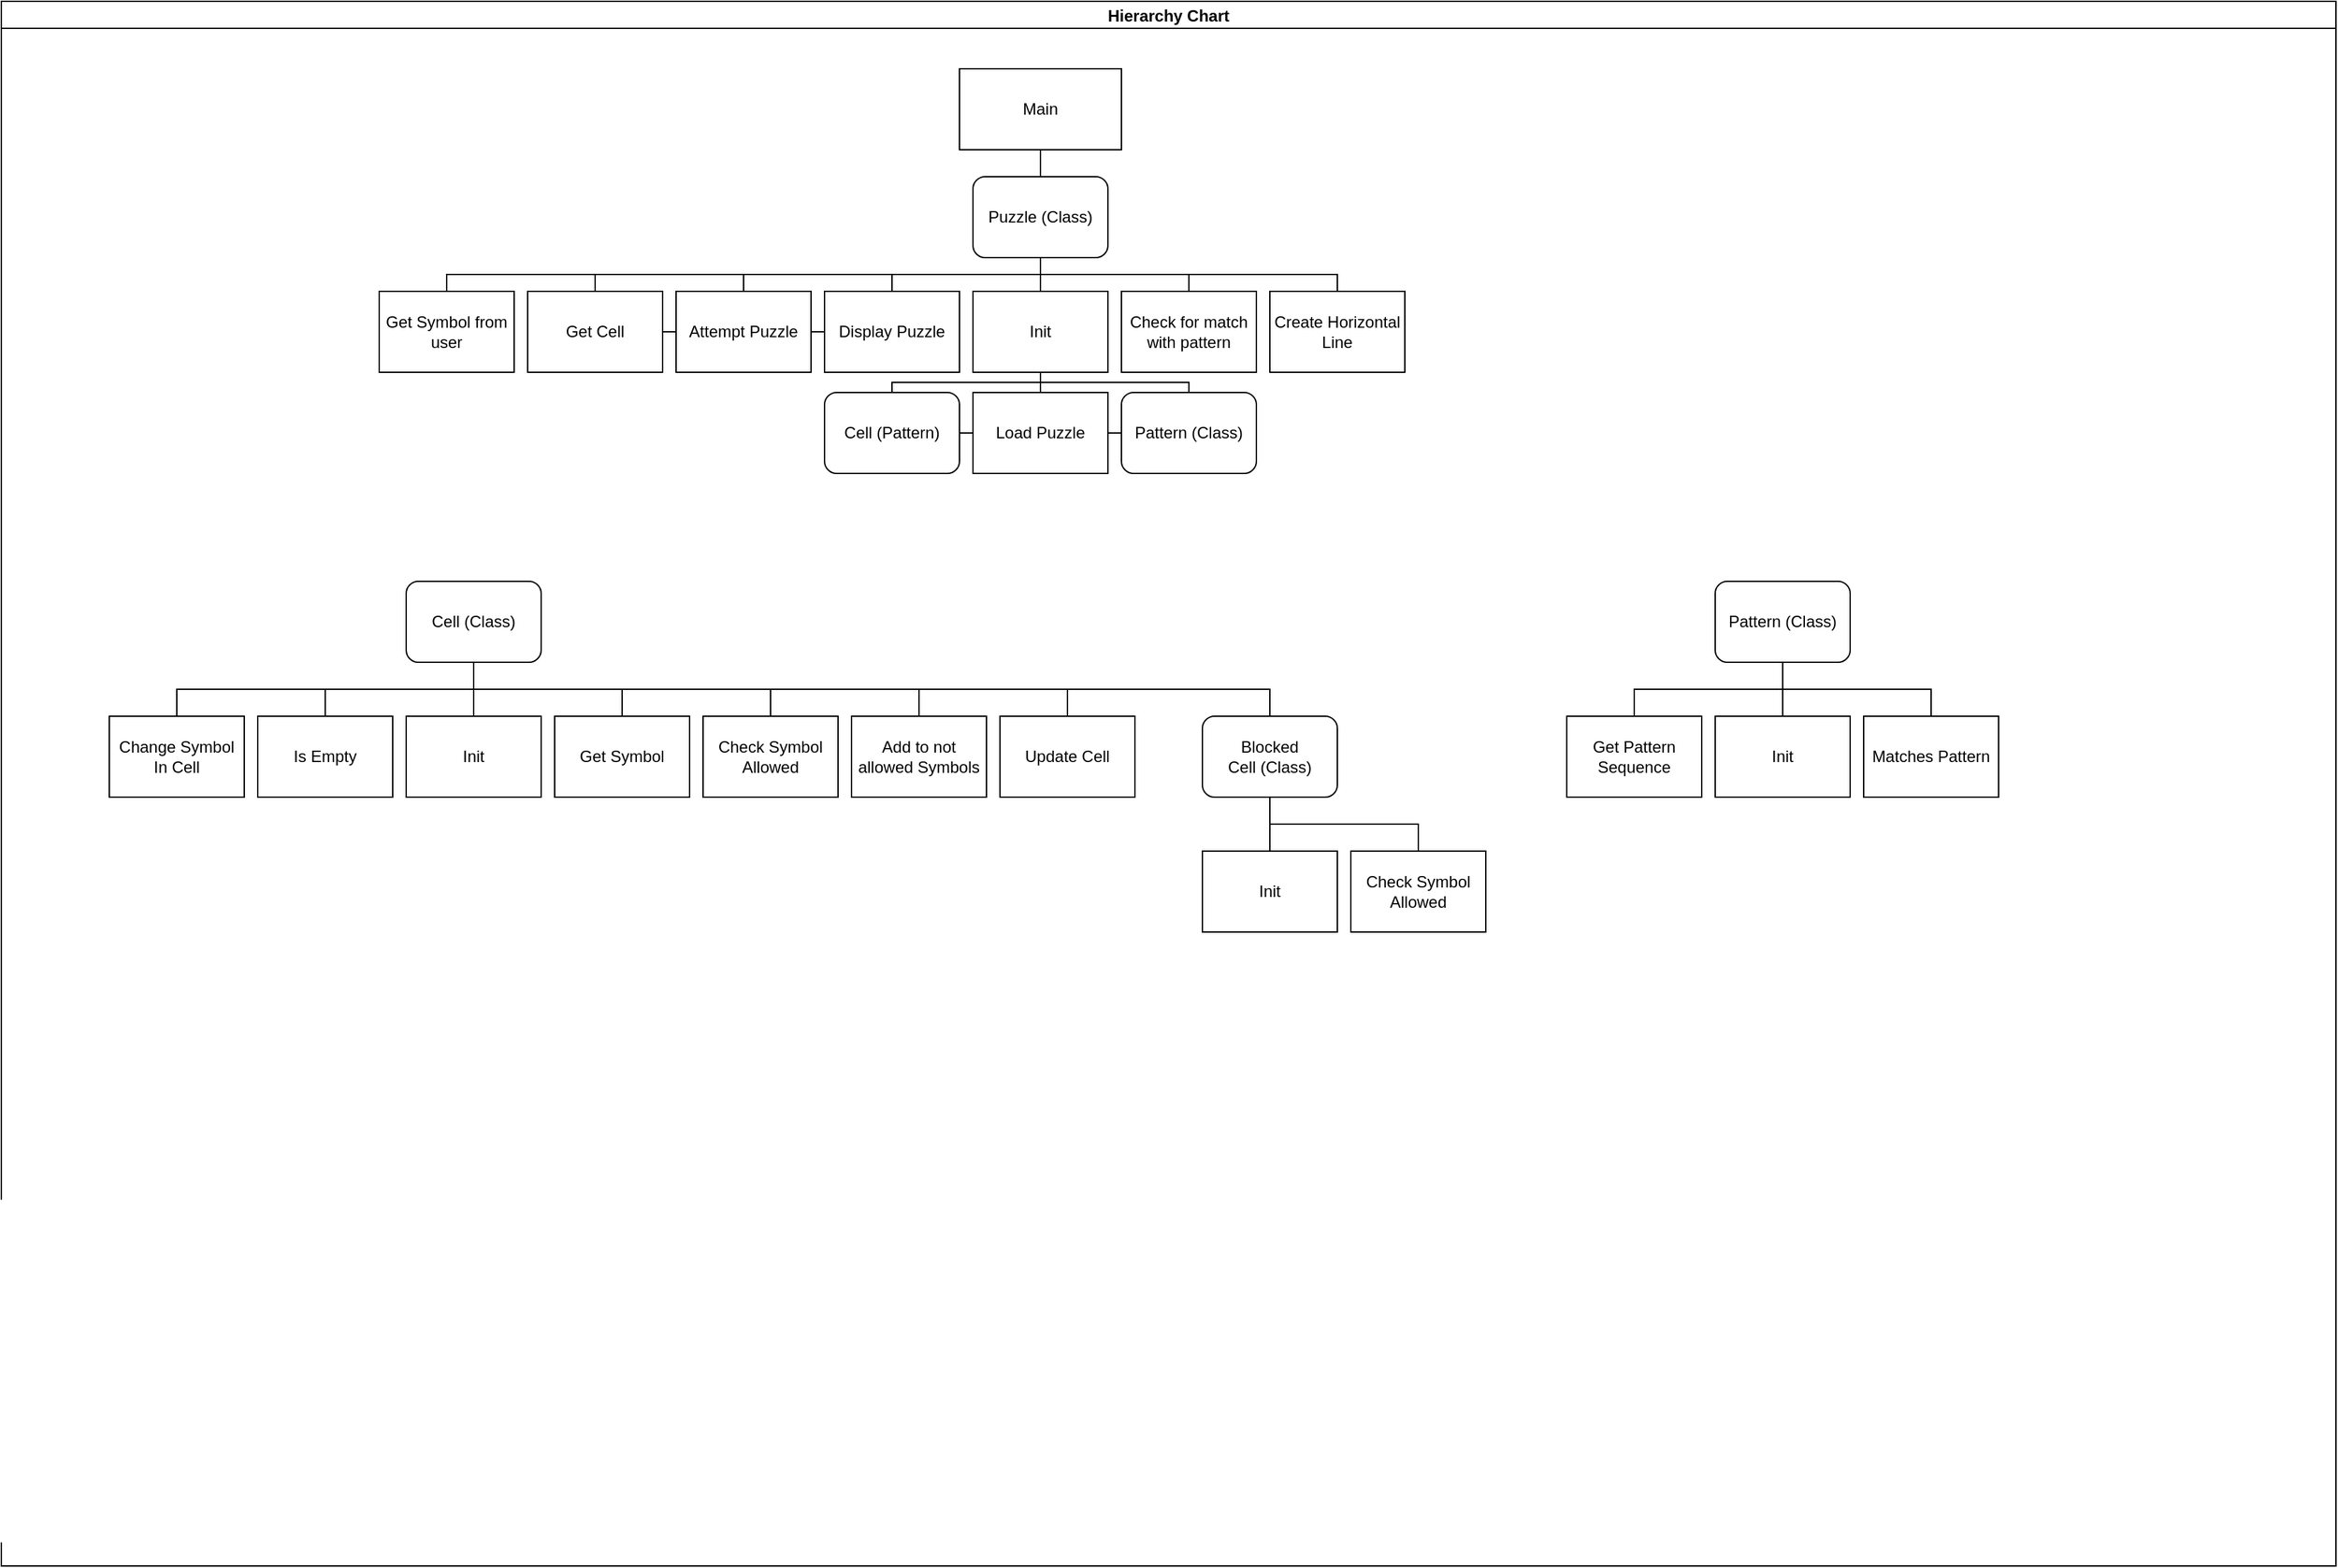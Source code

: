 <mxfile version="22.1.7" type="device">
  <diagram id="prtHgNgQTEPvFCAcTncT" name="Page-1">
    <mxGraphModel dx="2309" dy="1198" grid="1" gridSize="10" guides="1" tooltips="1" connect="1" arrows="1" fold="1" page="0" pageScale="1" pageWidth="827" pageHeight="1169" background="none" math="0" shadow="0">
      <root>
        <mxCell id="0" />
        <mxCell id="1" parent="0" />
        <mxCell id="fmLMYGZMvI3gfzhZE83x-3" value="Hierarchy Chart" style="swimlane;startSize=20;horizontal=1;containerType=tree;newEdgeStyle={&quot;edgeStyle&quot;:&quot;elbowEdgeStyle&quot;,&quot;startArrow&quot;:&quot;none&quot;,&quot;endArrow&quot;:&quot;none&quot;};rounded=0;editable=0;movable=1;resizable=1;rotatable=1;deletable=1;locked=0;connectable=1;" vertex="1" parent="1">
          <mxGeometry x="-650" y="-20" width="1730" height="1160" as="geometry" />
        </mxCell>
        <mxCell id="fmLMYGZMvI3gfzhZE83x-4" value="" style="edgeStyle=elbowEdgeStyle;elbow=vertical;sourcePerimeterSpacing=0;targetPerimeterSpacing=0;startArrow=none;endArrow=none;rounded=0;curved=0;" edge="1" parent="fmLMYGZMvI3gfzhZE83x-3" source="fmLMYGZMvI3gfzhZE83x-6" target="fmLMYGZMvI3gfzhZE83x-7">
          <mxGeometry relative="1" as="geometry" />
        </mxCell>
        <UserObject label="Main" treeRoot="1" id="fmLMYGZMvI3gfzhZE83x-6">
          <mxCell style="whiteSpace=wrap;html=1;align=center;treeFolding=1;treeMoving=1;newEdgeStyle={&quot;edgeStyle&quot;:&quot;elbowEdgeStyle&quot;,&quot;startArrow&quot;:&quot;none&quot;,&quot;endArrow&quot;:&quot;none&quot;};" vertex="1" parent="fmLMYGZMvI3gfzhZE83x-3">
            <mxGeometry x="710" y="50" width="120" height="60" as="geometry" />
          </mxCell>
        </UserObject>
        <mxCell id="fmLMYGZMvI3gfzhZE83x-7" value="Puzzle (Class)" style="whiteSpace=wrap;html=1;align=center;verticalAlign=middle;treeFolding=1;treeMoving=1;newEdgeStyle={&quot;edgeStyle&quot;:&quot;elbowEdgeStyle&quot;,&quot;startArrow&quot;:&quot;none&quot;,&quot;endArrow&quot;:&quot;none&quot;};rounded=1;" vertex="1" parent="fmLMYGZMvI3gfzhZE83x-3">
          <mxGeometry x="720" y="130" width="100" height="60" as="geometry" />
        </mxCell>
        <mxCell id="fmLMYGZMvI3gfzhZE83x-9" value="" style="edgeStyle=elbowEdgeStyle;elbow=vertical;sourcePerimeterSpacing=0;targetPerimeterSpacing=0;startArrow=none;endArrow=none;rounded=0;curved=0;" edge="1" target="fmLMYGZMvI3gfzhZE83x-10" source="fmLMYGZMvI3gfzhZE83x-7" parent="fmLMYGZMvI3gfzhZE83x-3">
          <mxGeometry relative="1" as="geometry">
            <mxPoint x="760" y="170" as="sourcePoint" />
          </mxGeometry>
        </mxCell>
        <mxCell id="fmLMYGZMvI3gfzhZE83x-10" value="Init" style="whiteSpace=wrap;html=1;align=center;verticalAlign=middle;treeFolding=1;treeMoving=1;newEdgeStyle={&quot;edgeStyle&quot;:&quot;elbowEdgeStyle&quot;,&quot;startArrow&quot;:&quot;none&quot;,&quot;endArrow&quot;:&quot;none&quot;};" vertex="1" parent="fmLMYGZMvI3gfzhZE83x-3">
          <mxGeometry x="720" y="215" width="100" height="60" as="geometry" />
        </mxCell>
        <mxCell id="fmLMYGZMvI3gfzhZE83x-13" value="" style="edgeStyle=elbowEdgeStyle;elbow=vertical;sourcePerimeterSpacing=0;targetPerimeterSpacing=0;startArrow=none;endArrow=none;rounded=0;curved=0;" edge="1" target="fmLMYGZMvI3gfzhZE83x-14" source="fmLMYGZMvI3gfzhZE83x-7" parent="fmLMYGZMvI3gfzhZE83x-3">
          <mxGeometry relative="1" as="geometry">
            <mxPoint x="760" y="260" as="sourcePoint" />
          </mxGeometry>
        </mxCell>
        <mxCell id="fmLMYGZMvI3gfzhZE83x-14" value="Attempt Puzzle" style="whiteSpace=wrap;html=1;align=center;verticalAlign=middle;treeFolding=1;treeMoving=1;newEdgeStyle={&quot;edgeStyle&quot;:&quot;elbowEdgeStyle&quot;,&quot;startArrow&quot;:&quot;none&quot;,&quot;endArrow&quot;:&quot;none&quot;};" vertex="1" parent="fmLMYGZMvI3gfzhZE83x-3">
          <mxGeometry x="500" y="215" width="100" height="60" as="geometry" />
        </mxCell>
        <mxCell id="fmLMYGZMvI3gfzhZE83x-15" value="" style="edgeStyle=elbowEdgeStyle;elbow=vertical;sourcePerimeterSpacing=0;targetPerimeterSpacing=0;startArrow=none;endArrow=none;rounded=0;curved=0;" edge="1" target="fmLMYGZMvI3gfzhZE83x-16" source="fmLMYGZMvI3gfzhZE83x-7" parent="fmLMYGZMvI3gfzhZE83x-3">
          <mxGeometry relative="1" as="geometry">
            <mxPoint x="779" y="200" as="sourcePoint" />
          </mxGeometry>
        </mxCell>
        <mxCell id="fmLMYGZMvI3gfzhZE83x-16" value="Get Cell" style="whiteSpace=wrap;html=1;align=center;verticalAlign=middle;treeFolding=1;treeMoving=1;newEdgeStyle={&quot;edgeStyle&quot;:&quot;elbowEdgeStyle&quot;,&quot;startArrow&quot;:&quot;none&quot;,&quot;endArrow&quot;:&quot;none&quot;};" vertex="1" parent="fmLMYGZMvI3gfzhZE83x-3">
          <mxGeometry x="390" y="215" width="100" height="60" as="geometry" />
        </mxCell>
        <mxCell id="fmLMYGZMvI3gfzhZE83x-17" value="" style="edgeStyle=elbowEdgeStyle;elbow=vertical;sourcePerimeterSpacing=0;targetPerimeterSpacing=0;startArrow=none;endArrow=none;rounded=0;curved=0;" edge="1" target="fmLMYGZMvI3gfzhZE83x-18" source="fmLMYGZMvI3gfzhZE83x-7" parent="fmLMYGZMvI3gfzhZE83x-3">
          <mxGeometry relative="1" as="geometry">
            <mxPoint x="779" y="200" as="sourcePoint" />
          </mxGeometry>
        </mxCell>
        <mxCell id="fmLMYGZMvI3gfzhZE83x-18" value="Check for match with pattern" style="whiteSpace=wrap;html=1;align=center;verticalAlign=middle;treeFolding=1;treeMoving=1;newEdgeStyle={&quot;edgeStyle&quot;:&quot;elbowEdgeStyle&quot;,&quot;startArrow&quot;:&quot;none&quot;,&quot;endArrow&quot;:&quot;none&quot;};" vertex="1" parent="fmLMYGZMvI3gfzhZE83x-3">
          <mxGeometry x="830" y="215" width="100" height="60" as="geometry" />
        </mxCell>
        <mxCell id="fmLMYGZMvI3gfzhZE83x-19" value="" style="edgeStyle=elbowEdgeStyle;elbow=vertical;sourcePerimeterSpacing=0;targetPerimeterSpacing=0;startArrow=none;endArrow=none;rounded=0;curved=0;entryX=0.5;entryY=0;entryDx=0;entryDy=0;" edge="1" target="fmLMYGZMvI3gfzhZE83x-20" source="fmLMYGZMvI3gfzhZE83x-7" parent="fmLMYGZMvI3gfzhZE83x-3">
          <mxGeometry relative="1" as="geometry">
            <mxPoint x="779" y="200" as="sourcePoint" />
            <mxPoint x="440" y="215" as="targetPoint" />
          </mxGeometry>
        </mxCell>
        <mxCell id="fmLMYGZMvI3gfzhZE83x-20" value="Get Symbol from user" style="whiteSpace=wrap;html=1;align=center;verticalAlign=middle;treeFolding=1;treeMoving=1;newEdgeStyle={&quot;edgeStyle&quot;:&quot;elbowEdgeStyle&quot;,&quot;startArrow&quot;:&quot;none&quot;,&quot;endArrow&quot;:&quot;none&quot;};" vertex="1" parent="fmLMYGZMvI3gfzhZE83x-3">
          <mxGeometry x="280" y="215" width="100" height="60" as="geometry" />
        </mxCell>
        <mxCell id="fmLMYGZMvI3gfzhZE83x-21" value="" style="edgeStyle=elbowEdgeStyle;elbow=vertical;sourcePerimeterSpacing=0;targetPerimeterSpacing=0;startArrow=none;endArrow=none;rounded=0;curved=0;" edge="1" target="fmLMYGZMvI3gfzhZE83x-22" source="fmLMYGZMvI3gfzhZE83x-7" parent="fmLMYGZMvI3gfzhZE83x-3">
          <mxGeometry relative="1" as="geometry">
            <mxPoint x="779" y="200" as="sourcePoint" />
          </mxGeometry>
        </mxCell>
        <mxCell id="fmLMYGZMvI3gfzhZE83x-22" value="Create Horizontal Line" style="whiteSpace=wrap;html=1;align=center;verticalAlign=middle;treeFolding=1;treeMoving=1;newEdgeStyle={&quot;edgeStyle&quot;:&quot;elbowEdgeStyle&quot;,&quot;startArrow&quot;:&quot;none&quot;,&quot;endArrow&quot;:&quot;none&quot;};" vertex="1" parent="fmLMYGZMvI3gfzhZE83x-3">
          <mxGeometry x="940" y="215" width="100" height="60" as="geometry" />
        </mxCell>
        <mxCell id="fmLMYGZMvI3gfzhZE83x-25" value="" style="edgeStyle=elbowEdgeStyle;elbow=vertical;sourcePerimeterSpacing=0;targetPerimeterSpacing=0;startArrow=none;endArrow=none;rounded=0;curved=0;" edge="1" target="fmLMYGZMvI3gfzhZE83x-26" source="fmLMYGZMvI3gfzhZE83x-7" parent="fmLMYGZMvI3gfzhZE83x-3">
          <mxGeometry relative="1" as="geometry">
            <mxPoint x="540" y="200" as="sourcePoint" />
          </mxGeometry>
        </mxCell>
        <mxCell id="fmLMYGZMvI3gfzhZE83x-26" value="Display Puzzle" style="whiteSpace=wrap;html=1;align=center;verticalAlign=middle;treeFolding=1;treeMoving=1;newEdgeStyle={&quot;edgeStyle&quot;:&quot;elbowEdgeStyle&quot;,&quot;startArrow&quot;:&quot;none&quot;,&quot;endArrow&quot;:&quot;none&quot;};" vertex="1" parent="fmLMYGZMvI3gfzhZE83x-3">
          <mxGeometry x="610" y="215" width="100" height="60" as="geometry" />
        </mxCell>
        <mxCell id="fmLMYGZMvI3gfzhZE83x-47" value="" style="edgeStyle=elbowEdgeStyle;elbow=vertical;sourcePerimeterSpacing=0;targetPerimeterSpacing=0;startArrow=none;endArrow=none;rounded=0;curved=0;" edge="1" target="fmLMYGZMvI3gfzhZE83x-48" source="fmLMYGZMvI3gfzhZE83x-10" parent="fmLMYGZMvI3gfzhZE83x-3">
          <mxGeometry relative="1" as="geometry">
            <mxPoint x="540" y="200" as="sourcePoint" />
          </mxGeometry>
        </mxCell>
        <mxCell id="fmLMYGZMvI3gfzhZE83x-48" value="Load Puzzle" style="whiteSpace=wrap;html=1;align=center;verticalAlign=middle;treeFolding=1;treeMoving=1;newEdgeStyle={&quot;edgeStyle&quot;:&quot;elbowEdgeStyle&quot;,&quot;startArrow&quot;:&quot;none&quot;,&quot;endArrow&quot;:&quot;none&quot;};" vertex="1" parent="fmLMYGZMvI3gfzhZE83x-3">
          <mxGeometry x="720" y="290" width="100" height="60" as="geometry" />
        </mxCell>
        <mxCell id="fmLMYGZMvI3gfzhZE83x-49" value="Cell&amp;nbsp;(Class)" style="whiteSpace=wrap;html=1;align=center;verticalAlign=middle;treeFolding=1;treeMoving=1;newEdgeStyle={&quot;edgeStyle&quot;:&quot;elbowEdgeStyle&quot;,&quot;startArrow&quot;:&quot;none&quot;,&quot;endArrow&quot;:&quot;none&quot;};rounded=1;" vertex="1" parent="fmLMYGZMvI3gfzhZE83x-3">
          <mxGeometry x="300" y="430" width="100" height="60" as="geometry" />
        </mxCell>
        <mxCell id="fmLMYGZMvI3gfzhZE83x-50" value="Pattern&amp;nbsp;(Class)" style="whiteSpace=wrap;html=1;align=center;verticalAlign=middle;treeFolding=1;treeMoving=1;newEdgeStyle={&quot;edgeStyle&quot;:&quot;elbowEdgeStyle&quot;,&quot;startArrow&quot;:&quot;none&quot;,&quot;endArrow&quot;:&quot;none&quot;};rounded=1;" vertex="1" parent="fmLMYGZMvI3gfzhZE83x-3">
          <mxGeometry x="1270" y="430" width="100" height="60" as="geometry" />
        </mxCell>
        <mxCell id="fmLMYGZMvI3gfzhZE83x-51" value="" style="edgeStyle=elbowEdgeStyle;rounded=0;orthogonalLoop=1;jettySize=auto;html=1;elbow=vertical;startArrow=none;endArrow=none;" edge="1" source="fmLMYGZMvI3gfzhZE83x-49" target="fmLMYGZMvI3gfzhZE83x-52" parent="fmLMYGZMvI3gfzhZE83x-3">
          <mxGeometry relative="1" as="geometry" />
        </mxCell>
        <mxCell id="fmLMYGZMvI3gfzhZE83x-52" value="Init" style="whiteSpace=wrap;html=1;align=center;verticalAlign=middle;treeFolding=1;treeMoving=1;newEdgeStyle={&quot;edgeStyle&quot;:&quot;elbowEdgeStyle&quot;,&quot;startArrow&quot;:&quot;none&quot;,&quot;endArrow&quot;:&quot;none&quot;};rounded=0;" vertex="1" parent="fmLMYGZMvI3gfzhZE83x-3">
          <mxGeometry x="300" y="530" width="100" height="60" as="geometry" />
        </mxCell>
        <mxCell id="fmLMYGZMvI3gfzhZE83x-53" value="" style="edgeStyle=elbowEdgeStyle;rounded=0;orthogonalLoop=1;jettySize=auto;html=1;elbow=vertical;startArrow=none;endArrow=none;" edge="1" target="fmLMYGZMvI3gfzhZE83x-54" source="fmLMYGZMvI3gfzhZE83x-49" parent="fmLMYGZMvI3gfzhZE83x-3">
          <mxGeometry relative="1" as="geometry">
            <mxPoint x="120" y="500" as="sourcePoint" />
          </mxGeometry>
        </mxCell>
        <mxCell id="fmLMYGZMvI3gfzhZE83x-54" value="Get Symbol" style="whiteSpace=wrap;html=1;align=center;verticalAlign=middle;treeFolding=1;treeMoving=1;newEdgeStyle={&quot;edgeStyle&quot;:&quot;elbowEdgeStyle&quot;,&quot;startArrow&quot;:&quot;none&quot;,&quot;endArrow&quot;:&quot;none&quot;};rounded=0;" vertex="1" parent="fmLMYGZMvI3gfzhZE83x-3">
          <mxGeometry x="410" y="530" width="100" height="60" as="geometry" />
        </mxCell>
        <mxCell id="fmLMYGZMvI3gfzhZE83x-55" value="" style="edgeStyle=elbowEdgeStyle;rounded=0;orthogonalLoop=1;jettySize=auto;html=1;elbow=vertical;startArrow=none;endArrow=none;" edge="1" target="fmLMYGZMvI3gfzhZE83x-56" source="fmLMYGZMvI3gfzhZE83x-49" parent="fmLMYGZMvI3gfzhZE83x-3">
          <mxGeometry relative="1" as="geometry">
            <mxPoint x="120" y="500" as="sourcePoint" />
          </mxGeometry>
        </mxCell>
        <mxCell id="fmLMYGZMvI3gfzhZE83x-56" value="Is Empty" style="whiteSpace=wrap;html=1;align=center;verticalAlign=middle;treeFolding=1;treeMoving=1;newEdgeStyle={&quot;edgeStyle&quot;:&quot;elbowEdgeStyle&quot;,&quot;startArrow&quot;:&quot;none&quot;,&quot;endArrow&quot;:&quot;none&quot;};rounded=0;" vertex="1" parent="fmLMYGZMvI3gfzhZE83x-3">
          <mxGeometry x="190" y="530" width="100" height="60" as="geometry" />
        </mxCell>
        <mxCell id="fmLMYGZMvI3gfzhZE83x-57" value="" style="edgeStyle=elbowEdgeStyle;rounded=0;orthogonalLoop=1;jettySize=auto;html=1;elbow=vertical;startArrow=none;endArrow=none;" edge="1" target="fmLMYGZMvI3gfzhZE83x-58" source="fmLMYGZMvI3gfzhZE83x-49" parent="fmLMYGZMvI3gfzhZE83x-3">
          <mxGeometry relative="1" as="geometry">
            <mxPoint x="120" y="500" as="sourcePoint" />
          </mxGeometry>
        </mxCell>
        <mxCell id="fmLMYGZMvI3gfzhZE83x-58" value="Change Symbol In Cell" style="whiteSpace=wrap;html=1;align=center;verticalAlign=middle;treeFolding=1;treeMoving=1;newEdgeStyle={&quot;edgeStyle&quot;:&quot;elbowEdgeStyle&quot;,&quot;startArrow&quot;:&quot;none&quot;,&quot;endArrow&quot;:&quot;none&quot;};rounded=0;" vertex="1" parent="fmLMYGZMvI3gfzhZE83x-3">
          <mxGeometry x="80" y="530" width="100" height="60" as="geometry" />
        </mxCell>
        <mxCell id="fmLMYGZMvI3gfzhZE83x-59" value="" style="edgeStyle=elbowEdgeStyle;rounded=0;orthogonalLoop=1;jettySize=auto;html=1;elbow=vertical;startArrow=none;endArrow=none;" edge="1" target="fmLMYGZMvI3gfzhZE83x-60" source="fmLMYGZMvI3gfzhZE83x-49" parent="fmLMYGZMvI3gfzhZE83x-3">
          <mxGeometry relative="1" as="geometry">
            <mxPoint x="120" y="500" as="sourcePoint" />
          </mxGeometry>
        </mxCell>
        <mxCell id="fmLMYGZMvI3gfzhZE83x-60" value="Check Symbol Allowed" style="whiteSpace=wrap;html=1;align=center;verticalAlign=middle;treeFolding=1;treeMoving=1;newEdgeStyle={&quot;edgeStyle&quot;:&quot;elbowEdgeStyle&quot;,&quot;startArrow&quot;:&quot;none&quot;,&quot;endArrow&quot;:&quot;none&quot;};rounded=0;" vertex="1" parent="fmLMYGZMvI3gfzhZE83x-3">
          <mxGeometry x="520" y="530" width="100" height="60" as="geometry" />
        </mxCell>
        <mxCell id="fmLMYGZMvI3gfzhZE83x-61" value="" style="edgeStyle=elbowEdgeStyle;rounded=0;orthogonalLoop=1;jettySize=auto;html=1;elbow=vertical;startArrow=none;endArrow=none;" edge="1" target="fmLMYGZMvI3gfzhZE83x-62" source="fmLMYGZMvI3gfzhZE83x-49" parent="fmLMYGZMvI3gfzhZE83x-3">
          <mxGeometry relative="1" as="geometry">
            <mxPoint x="80" y="500" as="sourcePoint" />
          </mxGeometry>
        </mxCell>
        <mxCell id="fmLMYGZMvI3gfzhZE83x-62" value="Add to not allowed Symbols" style="whiteSpace=wrap;html=1;align=center;verticalAlign=middle;treeFolding=1;treeMoving=1;newEdgeStyle={&quot;edgeStyle&quot;:&quot;elbowEdgeStyle&quot;,&quot;startArrow&quot;:&quot;none&quot;,&quot;endArrow&quot;:&quot;none&quot;};rounded=0;" vertex="1" parent="fmLMYGZMvI3gfzhZE83x-3">
          <mxGeometry x="630" y="530" width="100" height="60" as="geometry" />
        </mxCell>
        <mxCell id="fmLMYGZMvI3gfzhZE83x-65" value="" style="edgeStyle=elbowEdgeStyle;rounded=0;orthogonalLoop=1;jettySize=auto;html=1;elbow=vertical;startArrow=none;endArrow=none;" edge="1" target="fmLMYGZMvI3gfzhZE83x-66" source="fmLMYGZMvI3gfzhZE83x-49" parent="fmLMYGZMvI3gfzhZE83x-3">
          <mxGeometry relative="1" as="geometry">
            <mxPoint x="80" y="500" as="sourcePoint" />
          </mxGeometry>
        </mxCell>
        <mxCell id="fmLMYGZMvI3gfzhZE83x-66" value="Update Cell" style="whiteSpace=wrap;html=1;align=center;verticalAlign=middle;treeFolding=1;treeMoving=1;newEdgeStyle={&quot;edgeStyle&quot;:&quot;elbowEdgeStyle&quot;,&quot;startArrow&quot;:&quot;none&quot;,&quot;endArrow&quot;:&quot;none&quot;};rounded=0;" vertex="1" parent="fmLMYGZMvI3gfzhZE83x-3">
          <mxGeometry x="740" y="530" width="100" height="60" as="geometry" />
        </mxCell>
        <mxCell id="fmLMYGZMvI3gfzhZE83x-81" value="" style="edgeStyle=elbowEdgeStyle;rounded=0;orthogonalLoop=1;jettySize=auto;html=1;elbow=vertical;startArrow=none;endArrow=none;" edge="1" source="fmLMYGZMvI3gfzhZE83x-49" target="fmLMYGZMvI3gfzhZE83x-82" parent="fmLMYGZMvI3gfzhZE83x-3">
          <mxGeometry relative="1" as="geometry" />
        </mxCell>
        <mxCell id="fmLMYGZMvI3gfzhZE83x-82" value="Blocked Cell&amp;nbsp;(Class)" style="whiteSpace=wrap;html=1;align=center;verticalAlign=middle;treeFolding=1;treeMoving=1;newEdgeStyle={&quot;edgeStyle&quot;:&quot;elbowEdgeStyle&quot;,&quot;startArrow&quot;:&quot;none&quot;,&quot;endArrow&quot;:&quot;none&quot;};rounded=1;" vertex="1" parent="fmLMYGZMvI3gfzhZE83x-3">
          <mxGeometry x="890" y="530" width="100" height="60" as="geometry" />
        </mxCell>
        <mxCell id="fmLMYGZMvI3gfzhZE83x-83" value="" style="edgeStyle=elbowEdgeStyle;rounded=0;orthogonalLoop=1;jettySize=auto;html=1;elbow=vertical;startArrow=none;endArrow=none;" edge="1" target="fmLMYGZMvI3gfzhZE83x-84" source="fmLMYGZMvI3gfzhZE83x-82" parent="fmLMYGZMvI3gfzhZE83x-3">
          <mxGeometry relative="1" as="geometry">
            <mxPoint x="-510" y="460" as="sourcePoint" />
          </mxGeometry>
        </mxCell>
        <mxCell id="fmLMYGZMvI3gfzhZE83x-84" value="Init" style="whiteSpace=wrap;html=1;align=center;verticalAlign=middle;treeFolding=1;treeMoving=1;newEdgeStyle={&quot;edgeStyle&quot;:&quot;elbowEdgeStyle&quot;,&quot;startArrow&quot;:&quot;none&quot;,&quot;endArrow&quot;:&quot;none&quot;};rounded=0;" vertex="1" parent="fmLMYGZMvI3gfzhZE83x-3">
          <mxGeometry x="890" y="630" width="100" height="60" as="geometry" />
        </mxCell>
        <mxCell id="fmLMYGZMvI3gfzhZE83x-87" value="" style="edgeStyle=elbowEdgeStyle;rounded=0;orthogonalLoop=1;jettySize=auto;html=1;elbow=vertical;startArrow=none;endArrow=none;" edge="1" target="fmLMYGZMvI3gfzhZE83x-88" source="fmLMYGZMvI3gfzhZE83x-82" parent="fmLMYGZMvI3gfzhZE83x-3">
          <mxGeometry relative="1" as="geometry">
            <mxPoint x="210" y="560" as="sourcePoint" />
          </mxGeometry>
        </mxCell>
        <mxCell id="fmLMYGZMvI3gfzhZE83x-88" value="Check Symbol Allowed" style="whiteSpace=wrap;html=1;align=center;verticalAlign=middle;treeFolding=1;treeMoving=1;newEdgeStyle={&quot;edgeStyle&quot;:&quot;elbowEdgeStyle&quot;,&quot;startArrow&quot;:&quot;none&quot;,&quot;endArrow&quot;:&quot;none&quot;};rounded=0;" vertex="1" parent="fmLMYGZMvI3gfzhZE83x-3">
          <mxGeometry x="1000" y="630" width="100" height="60" as="geometry" />
        </mxCell>
        <mxCell id="fmLMYGZMvI3gfzhZE83x-89" value="" style="edgeStyle=elbowEdgeStyle;rounded=0;orthogonalLoop=1;jettySize=auto;html=1;elbow=vertical;startArrow=none;endArrow=none;" edge="1" source="fmLMYGZMvI3gfzhZE83x-50" target="fmLMYGZMvI3gfzhZE83x-90" parent="fmLMYGZMvI3gfzhZE83x-3">
          <mxGeometry relative="1" as="geometry" />
        </mxCell>
        <mxCell id="fmLMYGZMvI3gfzhZE83x-90" value="Init" style="whiteSpace=wrap;html=1;align=center;verticalAlign=middle;treeFolding=1;treeMoving=1;newEdgeStyle={&quot;edgeStyle&quot;:&quot;elbowEdgeStyle&quot;,&quot;startArrow&quot;:&quot;none&quot;,&quot;endArrow&quot;:&quot;none&quot;};rounded=0;" vertex="1" parent="fmLMYGZMvI3gfzhZE83x-3">
          <mxGeometry x="1270" y="530" width="100" height="60" as="geometry" />
        </mxCell>
        <mxCell id="fmLMYGZMvI3gfzhZE83x-91" value="" style="edgeStyle=elbowEdgeStyle;rounded=0;orthogonalLoop=1;jettySize=auto;html=1;elbow=vertical;startArrow=none;endArrow=none;" edge="1" target="fmLMYGZMvI3gfzhZE83x-92" source="fmLMYGZMvI3gfzhZE83x-50" parent="fmLMYGZMvI3gfzhZE83x-3">
          <mxGeometry relative="1" as="geometry">
            <mxPoint x="620" y="500" as="sourcePoint" />
          </mxGeometry>
        </mxCell>
        <mxCell id="fmLMYGZMvI3gfzhZE83x-92" value="Matches Pattern" style="whiteSpace=wrap;html=1;align=center;verticalAlign=middle;treeFolding=1;treeMoving=1;newEdgeStyle={&quot;edgeStyle&quot;:&quot;elbowEdgeStyle&quot;,&quot;startArrow&quot;:&quot;none&quot;,&quot;endArrow&quot;:&quot;none&quot;};rounded=0;" vertex="1" parent="fmLMYGZMvI3gfzhZE83x-3">
          <mxGeometry x="1380" y="530" width="100" height="60" as="geometry" />
        </mxCell>
        <mxCell id="fmLMYGZMvI3gfzhZE83x-93" value="" style="edgeStyle=elbowEdgeStyle;rounded=0;orthogonalLoop=1;jettySize=auto;html=1;elbow=vertical;startArrow=none;endArrow=none;" edge="1" target="fmLMYGZMvI3gfzhZE83x-94" source="fmLMYGZMvI3gfzhZE83x-50" parent="fmLMYGZMvI3gfzhZE83x-3">
          <mxGeometry relative="1" as="geometry">
            <mxPoint x="620" y="500" as="sourcePoint" />
          </mxGeometry>
        </mxCell>
        <mxCell id="fmLMYGZMvI3gfzhZE83x-94" value="Get Pattern Sequence" style="whiteSpace=wrap;html=1;align=center;verticalAlign=middle;treeFolding=1;treeMoving=1;newEdgeStyle={&quot;edgeStyle&quot;:&quot;elbowEdgeStyle&quot;,&quot;startArrow&quot;:&quot;none&quot;,&quot;endArrow&quot;:&quot;none&quot;};rounded=0;" vertex="1" parent="fmLMYGZMvI3gfzhZE83x-3">
          <mxGeometry x="1160" y="530" width="100" height="60" as="geometry" />
        </mxCell>
        <mxCell id="fmLMYGZMvI3gfzhZE83x-95" value="" style="edgeStyle=elbowEdgeStyle;elbow=vertical;sourcePerimeterSpacing=0;targetPerimeterSpacing=0;startArrow=none;endArrow=none;rounded=0;curved=0;" edge="1" target="fmLMYGZMvI3gfzhZE83x-96" source="fmLMYGZMvI3gfzhZE83x-10" parent="fmLMYGZMvI3gfzhZE83x-3">
          <mxGeometry relative="1" as="geometry">
            <mxPoint x="70" y="285" as="sourcePoint" />
          </mxGeometry>
        </mxCell>
        <mxCell id="fmLMYGZMvI3gfzhZE83x-96" value="Pattern (Class)" style="whiteSpace=wrap;html=1;align=center;verticalAlign=middle;treeFolding=1;treeMoving=1;newEdgeStyle={&quot;edgeStyle&quot;:&quot;elbowEdgeStyle&quot;,&quot;startArrow&quot;:&quot;none&quot;,&quot;endArrow&quot;:&quot;none&quot;};rounded=1;" vertex="1" parent="fmLMYGZMvI3gfzhZE83x-3">
          <mxGeometry x="830" y="290" width="100" height="60" as="geometry" />
        </mxCell>
        <mxCell id="fmLMYGZMvI3gfzhZE83x-97" value="" style="edgeStyle=elbowEdgeStyle;elbow=vertical;sourcePerimeterSpacing=0;targetPerimeterSpacing=0;startArrow=none;endArrow=none;rounded=0;curved=0;" edge="1" target="fmLMYGZMvI3gfzhZE83x-98" source="fmLMYGZMvI3gfzhZE83x-10" parent="fmLMYGZMvI3gfzhZE83x-3">
          <mxGeometry relative="1" as="geometry">
            <mxPoint x="70" y="285" as="sourcePoint" />
          </mxGeometry>
        </mxCell>
        <mxCell id="fmLMYGZMvI3gfzhZE83x-98" value="Cell (Pattern)" style="whiteSpace=wrap;html=1;align=center;verticalAlign=middle;treeFolding=1;treeMoving=1;newEdgeStyle={&quot;edgeStyle&quot;:&quot;elbowEdgeStyle&quot;,&quot;startArrow&quot;:&quot;none&quot;,&quot;endArrow&quot;:&quot;none&quot;};rounded=1;" vertex="1" parent="fmLMYGZMvI3gfzhZE83x-3">
          <mxGeometry x="610" y="290" width="100" height="60" as="geometry" />
        </mxCell>
        <mxCell id="fmLMYGZMvI3gfzhZE83x-99" value="" style="endArrow=none;html=1;rounded=0;exitX=1;exitY=0.5;exitDx=0;exitDy=0;entryX=0;entryY=0.5;entryDx=0;entryDy=0;" edge="1" parent="fmLMYGZMvI3gfzhZE83x-3" source="fmLMYGZMvI3gfzhZE83x-48" target="fmLMYGZMvI3gfzhZE83x-96">
          <mxGeometry width="50" height="50" relative="1" as="geometry">
            <mxPoint x="830" y="440" as="sourcePoint" />
            <mxPoint x="880" y="390" as="targetPoint" />
          </mxGeometry>
        </mxCell>
        <mxCell id="fmLMYGZMvI3gfzhZE83x-100" value="" style="endArrow=none;html=1;rounded=0;entryX=0;entryY=0.5;entryDx=0;entryDy=0;exitX=1;exitY=0.5;exitDx=0;exitDy=0;" edge="1" parent="fmLMYGZMvI3gfzhZE83x-3" source="fmLMYGZMvI3gfzhZE83x-98" target="fmLMYGZMvI3gfzhZE83x-48">
          <mxGeometry width="50" height="50" relative="1" as="geometry">
            <mxPoint x="620" y="430" as="sourcePoint" />
            <mxPoint x="670" y="380" as="targetPoint" />
          </mxGeometry>
        </mxCell>
        <mxCell id="fmLMYGZMvI3gfzhZE83x-101" value="" style="endArrow=none;html=1;rounded=0;entryX=0;entryY=0.5;entryDx=0;entryDy=0;exitX=1;exitY=0.5;exitDx=0;exitDy=0;" edge="1" parent="fmLMYGZMvI3gfzhZE83x-3" source="fmLMYGZMvI3gfzhZE83x-14" target="fmLMYGZMvI3gfzhZE83x-26">
          <mxGeometry width="50" height="50" relative="1" as="geometry">
            <mxPoint x="610" y="350" as="sourcePoint" />
            <mxPoint x="660" y="300" as="targetPoint" />
          </mxGeometry>
        </mxCell>
        <mxCell id="fmLMYGZMvI3gfzhZE83x-102" value="" style="endArrow=none;html=1;rounded=0;entryX=0;entryY=0.5;entryDx=0;entryDy=0;exitX=1;exitY=0.5;exitDx=0;exitDy=0;" edge="1" parent="fmLMYGZMvI3gfzhZE83x-3" source="fmLMYGZMvI3gfzhZE83x-16" target="fmLMYGZMvI3gfzhZE83x-14">
          <mxGeometry width="50" height="50" relative="1" as="geometry">
            <mxPoint x="480" y="350" as="sourcePoint" />
            <mxPoint x="530" y="300" as="targetPoint" />
          </mxGeometry>
        </mxCell>
      </root>
    </mxGraphModel>
  </diagram>
</mxfile>
